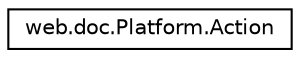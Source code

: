 digraph "Graphical Class Hierarchy"
{
 // LATEX_PDF_SIZE
  edge [fontname="Helvetica",fontsize="10",labelfontname="Helvetica",labelfontsize="10"];
  node [fontname="Helvetica",fontsize="10",shape=record];
  rankdir="LR";
  Node0 [label="web.doc.Platform.Action",height=0.2,width=0.4,color="black", fillcolor="white", style="filled",URL="$d8/dd7/classweb_1_1doc_1_1Platform_1_1Action.html",tooltip=" "];
}
